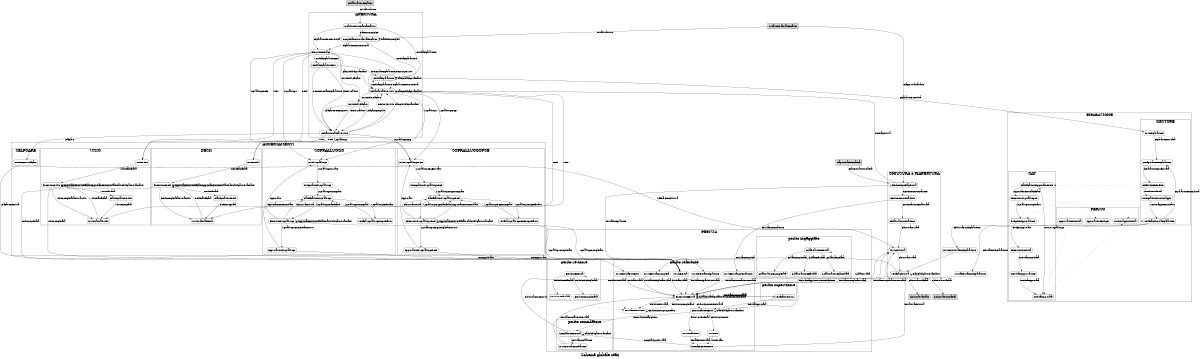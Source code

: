 digraph finite_state_machine {
    rankdir=TD;
    size="8,5"
    fontsize = "24"
    label="Schema globale stati"
    node [shape=box,style=rounded ];
 
subgraph start {
        node [shape = "box" style = "filled" ];
        label = "start";
        InizializzazioneIncarico
        CreazioneManualeIncarico
        RiaperturaAutomatica
}

subgraph end {
        node [shape = "box" style = "filled" ];
        label = "end";
        ChiusuraManuale
        ChiusuraAutomatica
}



subgraph cluster_perizia {
    node [shape=box,style=rounded ];
    label = "PERIZIA";        

subgraph cluster_perito {
    node [shape=box,style=rounded ];
    label = "perito referente";             
    AvvioPerizia
    AvvioPeriziaPostDesk 
    AvvioPeriziaContestazione
    AvvioPeriziaIncompleta
    AvvioPeriziaIntegrazione
    EsecuzionePerizia  
    PeriziaInRevisione
    ComunicazioneEsito
    InvioEmailEsito       
    InvioAtto             
    AttesaRicezioneAtto   

}

subgraph cluster_collaborazione {
    node [shape=box,style=rounded ];
    label = "perito ingaggiato";
    CollaborazionePerizia    
    CollaborazioneRifiutata  
    CollaborazioneCancellata 
    CollaborazioneCompletata 
 
 
}


subgraph cluster_revisione {
    node [shape=box,style=rounded ];
    RevisionePerizia    
    RevisioneRifiutata  
    RevisioneCompletata   label = "perito revisore";

}


subgraph cluster_conciliation {
    node [shape=box,style=rounded ];
    label = "perito conciliatore";
    AvvioPeriziaConciliazione
    ConciliazionePerizia
     
}

subgraph cluster_authority {
    node [shape=box,style=rounded ];
    label = "perito supervisore";
    VerificaAuthority
}



}


subgraph cluster_apertura {
    node [shape=box,style=rounded ];
        label = "APERTURA";
CreazioneAutomaticaIncarico
CompletamentoManualeIncarico
VenditaRiparazione
EsecuzioneTriage
SceltaManualeServizio
VenditaRiparazionePA1
SceltaAutomaticaServizio
InvioLinkSelfCare
}

subgraph cluster_accertamenti {
    node [shape=box,style=rounded ];
    label = "ACCERTAMENTI";
    subgraph cluster_visio {
        node [shape=box,style=rounded ];
        label = "VISIO";
        AvvioVisio
		AvvioManualeVisio
		EsecuzioneVisio
		RiassegnazioneVisio
    }

    subgraph cluster_desk {
    node [shape=box,style=rounded ];
    label = "DESK";
    AvvioDesk
    AvvioManualeDesk
    EsecuzioneDesk
    RiassegnazioneDesk
    }

    subgraph cluster_sopralluogo {
        node [shape=box,style=rounded ];
        label = "SOPRALLUOGO";
	    AvvioSopralluogo
	    AssegnazioneSopralluogo
	    PianificazioneSopralluogo
	    EsecuzioneSopralluogo
        VerificaSopralluogoDopoRifiuto
        ApprovazioneSopralluogo
    }

    subgraph cluster_sopralluogoPce {
        node [shape=box,style=rounded ];
        label = "SOPRALLUOGOPCE";
		AvvioSopralluogoPCE
		AssegnazioneSopralluogoPCE
        PianificazioneSopralluogoPCE
        EsecuzioneSopralluogoPCE
        VerificaSopralluogoPCEDopoRifiuto
        ApprovazioneSopralluogoPCE
    }

    subgraph cluster_selfcare {
        node [shape=box,style=rounded ];
        label = "SELFCARE";
        AvvioAccertSelfCare
    }
}


subgraph cluster_riparazione {
    node [shape=box,style=rounded ];
    label = "RIPARAZIONE";

    subgraph cluster_gestore {
        node [shape=box,style=rounded ];
        label = "GESTORE";
        AvvioRiparazione
        ConfigurazioneRiparazione
        DefinizioneTimeline 
        AssegnazioneMonitoraggio
        VerificaChiusuraRiparazione
    }

    subgraph cluster_perito {
            node [shape=box,style=rounded ];
            label = "PERITO";
            MonitoraggioAttivita
            ApprovazioneBudget
            ApprovazioneAttivita
    }

    subgraph cluster_cat {
        node [shape=box,style=rounded ] ;
        label = "CAT";
        PianificazioneAppuntamentoR
        EsecuzioneSopralluogoR
        BudgetInApprovazione
        EsecuzioneAttivita 
        AttivitaInApprovazione
        AttivitaApprovata
    }
    
}

subgraph cluster_chiusura {
    node [shape=box,style=rounded ];
    label = "CHIUSURA e RIAPERTURA";
    AvvioChiusura
    VerificaChiusura
    SelezioneTipoRiapertura
    GestioneContestazione
    FinalizzaContestazione
}



    InizializzazioneIncarico     -> CreazioneAutomaticaIncarico  [label = "Inizializzazione"];
    CreazioneAutomaticaIncarico  -> CompletamentoManualeIncarico [label = "DatiNonCompleti"];
    CreazioneAutomaticaIncarico  -> VenditaRiparazione           [label = "VenditaRiparazione"];
    CreazioneAutomaticaIncarico  -> EsecuzioneTriage             [label = "RiparazioneNonPrevista"];

    RiaperturaAutomatica       -> SelezioneTipoRiapertura [ label = "RiaperturaAutomatica" ]


    VenditaRiparazione           -> AvvioRiparazione             [label = "RiparazioneVenduta"];
    VenditaRiparazione           -> SceltaManualeServizio        [label = "RiparazioneNonVenduta"];
    VenditaRiparazione           -> VenditaRiparazione           [label = "CampiObbligMancanti"];
    VenditaRiparazionePA1        -> SceltaAutomaticaServizio     [label = "NonInteressatoRiparazione"] ;
    VenditaRiparazionePA1        -> VenditaRiparazione           [label = "InteressatoRiparazione"] ;
    VenditaRiparazionePA1        -> SceltaAutomaticaServizio     [label = "TimerScaduto"] ;
    CompletamentoManualeIncarico -> CompletamentoManualeIncarico [label = "DatiNonCompleti"];
    CompletamentoManualeIncarico -> VenditaRiparazione           [label = "VenditaRiparazione"];
    CompletamentoManualeIncarico -> EsecuzioneTriage             [label = "RiparazioneNonPrevista"];
    CreazioneManualeIncarico     -> CompletamentoManualeIncarico [label = "Inizializzazione"];
    InvioLinkSelfCare            -> SceltaAutomaticaServizio     [label = "SelfCareEseguito"];
    InvioLinkSelfCare            -> SceltaAutomaticaServizio     [label = "SelfCareNonEseguito"];
    InvioLinkSelfCare            -> SceltaAutomaticaServizio     [label = "TimerScaduto"];
    EsecuzioneTriage             -> InvioLinkSelfCare            [label = "InvioLinkSelfCare"];
    EsecuzioneTriage             -> AvvioSopralluogoPCE          [label = "SopralluogoPCE"];
    EsecuzioneTriage             -> VenditaRiparazionePA1        [label = "VenditaRiparazionePA1"];
    EsecuzioneTriage             -> AvvioVisio                   [label = "Visio"];
    EsecuzioneTriage             -> AvvioDesk                    [label = "Desk"];   
    EsecuzioneTriage             -> AvvioSopralluogo             [label = "Sopralluogo"]; 
    EsecuzioneTriage             -> SceltaManualeServizio        [label = "NessunServizio"]  
    EsecuzioneTriage             -> SceltaManualeServizio        [label = "CampiObbligMancanti"] 
    SceltaAutomaticaServizio     -> AvvioSopralluogoPCE          [label = "SopralluogoPCE"];
    SceltaAutomaticaServizio     -> AvvioVisio                   [label = "Visio"];
    SceltaAutomaticaServizio     -> AvvioDesk                    [label = "Desk"];   
    SceltaAutomaticaServizio     -> AvvioSopralluogo             [label = "Sopralluogo"];   
    SceltaAutomaticaServizio     -> AvvioAccertSelfCare          [label = "SelfCare"];   
    SceltaAutomaticaServizio     -> SceltaManualeServizio        [label = "NessunServizio"];   
    SceltaAutomaticaServizio     -> SceltaManualeServizio        [label = "CampiObbligMancanti"];
    SceltaManualeServizio        -> AvvioSopralluogoPCE          [label = "SopralluogoPCE"];
    SceltaManualeServizio        -> AvvioManualeVisio            [label = "Visio"];
    SceltaManualeServizio        -> AvvioManualeDesk             [label = "Desk"];   
    SceltaManualeServizio        -> AvvioSopralluogo             [label = "Sopralluogo"];   
    SceltaManualeServizio        -> InvioLinkSelfCare            [label = "InvioLinkSelfCare"];
    SceltaManualeServizio        -> VenditaRiparazione           [label = "VenditaRiparazione"];
    SceltaManualeServizio        -> SceltaManualeServizio        [label = "CampiObbligMancanti"];

        AvvioVisio	              ->	EsecuzioneVisio	    [ label = "VisioPianificata"];
        EsecuzioneVisio	          ->	RiassegnazioneVisio	[ label = "VisioRifiutata"];
        EsecuzioneVisio	          ->	EsecuzioneVisio	    [ label = "AppuntamentoModificato"];
        EsecuzioneVisio	          ->	EsecuzioneVisio  	[ label = "AppuntamentoAnnullato"];
        EsecuzioneVisio	          ->	AvvioManualeVisio	[ label = "VisioCompletataNuovaVisio"];
        EsecuzioneVisio	          ->	AvvioPerizia	    [ label = "VisioCompletata"];
        EsecuzioneVisio	          ->	EsecuzioneVisio  	[ label = "DatiObbligatoriMancanti"];
        AvvioManualeVisio	      ->	EsecuzioneVisio	    [ label = "VisioPianificata"];
        RiassegnazioneVisio	      ->	AvvioManualeVisio	[ label = "VisioAssegnata"];
 
        AvvioDesk	              ->	EsecuzioneDesk	            [ label = "DeskPianificata"];
        EsecuzioneDesk	          ->	RiassegnazioneDesk	        [ label = "DeskRifiutata"];
        EsecuzioneDesk	          ->	EsecuzioneDesk	            [ label = "AppuntamentoModificato"];
        EsecuzioneDesk	          ->	EsecuzioneDesk  	        [ label = "AppuntamentoAnnullato"];
        EsecuzioneDesk	          ->	AvvioManualeDesk	        [ label = "DeskCompletataNuovaDesk"];
        EsecuzioneDesk	          ->	AvvioPeriziaPostDesk	    [ label = "DeskCompletata"];
        EsecuzioneDesk	          ->	EsecuzioneDesk  	        [ label = "DatiObbligatoriMancanti"];
        AvvioManualeDesk	      ->	EsecuzioneDesk	            [ label = "DeskPianificata"];
        RiassegnazioneDesk	      ->	AvvioManualeDesk	        [ label = "DeskAssegnata"];
 
        AvvioSopralluogo               -> AssegnazioneSopralluogo        [ label = "SopralluogoAvviato"];
        AssegnazioneSopralluogo        -> PianificazioneSopralluogo      [ label = "SopralluogoAssegnato"];
        PianificazioneSopralluogo      -> EsecuzioneSopralluogo          [ label = "SopralluogoPianificato"];
        PianificazioneSopralluogo      -> VerificaSopralluogoDopoRifiuto [ label = "SopralluogoRifiutato"];
        VerificaSopralluogoDopoRifiuto -> PianificazioneSopralluogo      [ label = "SopralluogoAssegnato"];
        EsecuzioneSopralluogo          -> EsecuzioneSopralluogo          [ label = "AppuntamentoModificato"];
        EsecuzioneSopralluogo          -> PianificazioneSopralluogo      [ label = "AppuntamentoAnnullato"];
        EsecuzioneSopralluogo          -> ApprovazioneSopralluogo        [ label = "SopralluogoCompletatoNuovo"];
        ApprovazioneSopralluogo        -> AvvioSopralluogo               [ label = "Approvato"];
        EsecuzioneSopralluogo          -> PianificazioneSopralluogo      [ label = "ChiusuraAttivita"];
        EsecuzioneSopralluogo	       -> EsecuzioneSopralluogo  	     [ label = "DatiObbligatoriMancanti"];
 
       
        AvvioSopralluogoPCE               -> AssegnazioneSopralluogoPCE        [ label = "SopralluogoPCEAvviato"];
        AssegnazioneSopralluogoPCE        -> PianificazioneSopralluogoPCE      [ label = "SopralluogoPCEAssegnato"];
        PianificazioneSopralluogoPCE      -> EsecuzioneSopralluogoPCE          [ label = "SopralluogoPCEPianificato"];
        PianificazioneSopralluogoPCE      -> VerificaSopralluogoPCEDopoRifiuto [ label = "SopralluogoPCERifiutato"];
        VerificaSopralluogoPCEDopoRifiuto -> PianificazioneSopralluogoPCE      [ label = "SopralluogoPCEAssegnato"];
        EsecuzioneSopralluogoPCE          -> EsecuzioneSopralluogoPCE          [ label = "AppuntamentoModificato"];
        EsecuzioneSopralluogoPCE          -> PianificazioneSopralluogoPCE      [ label = "AppuntamentoAnnullato"];
        EsecuzioneSopralluogoPCE          -> ApprovazioneSopralluogoPCE        [ label = "SopralluogoPCECompletatoNuovo"];
        ApprovazioneSopralluogoPCE        -> AvvioSopralluogoPCE               [ label = "Approvato"];
        EsecuzioneSopralluogoPCE          -> PianificazioneSopralluogoPCE      [ label = "ChiusuraAttivita"];       
        EsecuzioneSopralluogoPCE	       -> EsecuzioneSopralluogoPCE  	     [ label = "DatiObbligatoriMancanti"];   

        AvvioAccertSelfCare                -> AvvioPerizia	      [ label = "SelfCareInPerizia"];
        AvvioAccertSelfCare                -> AvvioChiusura       [ label = "SelfCareInChiusura"];
        EsecuzioneSopralluogo              -> AvvioPerizia        [ label = "SoprallugoCompletato"];
        ApprovazioneSopralluogo            -> AvvioPerizia        [ label = "NonApprovato"];
        EsecuzioneSopralluogoPCE           -> AvvioPerizia        [ label = "SoprallugoCompletato"];
        ApprovazioneSopralluogoPCE         -> AvvioPerizia        [ label = "NonApprovato"];
   
        AvvioPerizia               -> EsecuzionePerizia           [ label = "PeriziaAvviata"]   ;
        EsecuzionePerizia          -> EsecuzionePerizia           [ label = "CollabAvviata" ]    ;
         
        EsecuzionePerizia          -> PeriziaInRevisione          [ label = "RevisioneAvviata" ]    ;

        EsecuzionePerizia          -> CollaborazionePerizia       [ label = "CollabAvviata" style ="dotted"]    ;
        CollaborazionePerizia      -> CollaborazioneRifiutata     [ label = "CollabRifiutata"  ] ;
        CollaborazionePerizia      -> CollaborazioneCancellata    [ label = "CollabCancellata" ] ;
        CollaborazionePerizia      -> CollaborazioneCompletata    [ label = "CollabCompletata" ] ;
 
        CollaborazioneRifiutata     -> EsecuzionePerizia  [ style = "dotted"]  
        CollaborazioneCancellata    -> EsecuzionePerizia  [ style = "dotted"]
        CollaborazioneCompletata    -> EsecuzionePerizia  [ style = "dotted"]

        EsecuzionePerizia          -> RevisionePerizia            [ label = "RevisioneAvviata" style ="dotted"]    ;
        RevisionePerizia           -> RevisioneRifiutata          [ label = "RevisioneRifiutata"  ] ;
        RevisionePerizia           -> RevisioneCompletata         [ label = "RevisioneCompletata" ] ;
 
        RevisioneRifiutata         -> PeriziaInRevisione  [ style = "dotted" ] ;
        RevisioneCompletata        -> PeriziaInRevisione  [ style = "dotted" ] ;

        PeriziaInRevisione         -> EsecuzionePerizia    [label = "RevisioniCompletate"]
        PeriziaInRevisione         -> PeriziaInRevisione   [label = "RevisioniNonCompletate"]
        

        EsecuzionePerizia          -> EsecuzionePerizia           [ label = "CollaborazioneNonCompletata"]  ;
        EsecuzionePerizia          -> VerificaAuthority           [ label = "AuthorityNecessaria"]  ;
        EsecuzionePerizia          -> ComunicazioneEsito          [ label = "AuthorityNonNecessaria"]  ;

        VerificaAuthority          -> ComunicazioneEsito          [ label = "PeriziaApprovata"];
        VerificaAuthority          -> EsecuzionePerizia           [ label = "PeriziaNonApprovata"] ;

        ComunicazioneEsito          -> ConciliazionePerizia       [ label = "AccordoNonRaggiunto"] ;
        ComunicazioneEsito          -> AvvioChiusura               [ label = "AccordoRaggiunto-o-NonRichiesto"] ;
        ComunicazioneEsito          -> InvioEmailEsito             [ label = "EsitoScrittoEmail"] ;
        ComunicazioneEsito          -> InvioAtto                   [ label = "EsitoScrittoAtto"] ;
        InvioEmailEsito             -> AttesaRicezioneAtto         [ label = "EmailEsitoInviata"] ;
        InvioAtto                   -> AttesaRicezioneAtto         [ label = "AttoInviato"] ;
        AttesaRicezioneAtto          -> ConciliazionePerizia      [ label = "ConciliazioneAvviata"] ;
        AttesaRicezioneAtto          -> AvvioChiusura              [ label = "ForzaturaChiusura"] ;

        ConciliazionePerizia       -> AvvioChiusura                   [ label = "ChiusuraConAccordo"] ;
        ConciliazionePerizia       -> ConciliazionePerizia           [ label = "DatiObbligatoriMancanti"] ;
        ConciliazionePerizia       -> AvvioPeriziaConciliazione      [ label = "PeriziaConcilazione"]   ;
        AvvioPeriziaConciliazione  -> EsecuzionePerizia              [ label = "PeriziaConcilazioneAvviata"]   ;
        

        ComunicazioneEsito          -> ComunicazioneEsito              [ label = "DatiObbligatoriMancanti"] ;

        AvvioPeriziaPostDesk        -> EsecuzionePerizia   [ label = "PeriziaAvviata"]   ;
        VerificaChiusura            -> EsecuzionePerizia   [ label = "PeriziaIncompletaAvviata"]   ;
 
 comment = "RIPARAZIONE"

        AvvioRiparazione           -> ConfigurazioneRiparazione   [ label = "RiparazioneAvviata" ]  ;
        ConfigurazioneRiparazione  -> DefinizioneTimeline         [ label = "RiparazioneConfigurata" ]  ;
        DefinizioneTimeline        -> AssegnazioneMonitoraggio     [ label = "TimelineDefinita" ]  ;
        AssegnazioneMonitoraggio   -> VerificaChiusuraRiparazione  [ label = "MonitoraggioTerminato" ]  ;

        DefinizioneTimeline        -> PianificazioneAppuntamentoR  [ style = "dotted" ];
        AssegnazioneMonitoraggio   -> MonitoraggioAttivita         [ style = "dotted" ];

         
        PianificazioneAppuntamentoR -> EsecuzioneSopralluogoR       [ label = "AppuntamentoPianificato" ];
        EsecuzioneSopralluogoR      -> ApprovazioneBudget          [ style = "dotted" ];
        EsecuzioneSopralluogoR      -> BudgetInApprovazione         [ label = "SoprallugoCompletato"]
        BudgetInApprovazione        -> EsecuzioneAttivita           [ label = "BudgetApprovato" ] 
        EsecuzioneAttivita          -> AttivitaInApprovazione       [ label = "AttivitaCompletata" ]
        AttivitaInApprovazione      -> AttivitaApprovata            [ label = "AttivitaApprovata" ]
        AttivitaApprovata          -> PianificazioneAppuntamentoR  [ label = "NuovoSopralluogo" ];
        AttivitaApprovata          -> MonitoraggioAttivita        [ style = "dotted" ]  ;

        ApprovazioneBudget         -> BudgetInApprovazione        [ style = "dotted" ]  ;
        ApprovazioneAttivita       -> AttivitaApprovata           [ style = "dotted" ]  ;
        EsecuzioneAttivita         -> AttivitaApprovata           [ style = "dotted" ]  ;

        MonitoraggioAttivita       ->  VerificaChiusuraRiparazione [ style = "dotted" ]  ;

        VerificaChiusuraRiparazione  -> ConfigurazioneRiparazione  [ label = "RiparazioneNonChiusa" ] ;
        VerificaChiusuraRiparazione  -> AvviaPeriziaPostRiparazione [ label = "PeriziaPostRiparazione" ];
        AvviaPeriziaPostRiparazione  -> EsecuzionePerizia          [ label = "PeriziaPostRiparazioneAvviata" ];
        VerificaChiusuraRiparazione  -> AvvioChiusuraPostRiparazione [ label = "ChiusuraPostRiparazione" ];
        AvvioChiusuraPostRiparazione -> VerificaChiusura             [ lable = "ChiusuraAvviata"]

comment = "CHIUSURA"

        AvvioChiusura              -> VerificaChiusura       [ label = "ChiusuraAvviata"]
        VerificaChiusura           -> ChiusuraManuale       [ label = "ChiusuraVerificata"]
        VerificaChiusura           -> ChiusuraAutomatica    [ label = "ChiusuraVerificata"]
        VerificaChiusura           -> VerificaChiusura       [ label = "DatiObbligatoriMancanti"]
        VerificaChiusura           -> AvvioPeriziaIncompleta [ label = "PeriziaIncompleta"]
        AvvioPeriziaIncompleta     -> EsecuzionePerizia       [ label = "PeriziaIncompletaAvviata"]
        

        CreazioneManualeIncarico   ->  SelezioneTipoRiapertura [ label = "RiaperturaManaule" ]
        SelezioneTipoRiapertura    ->  AvvioPeriziaIntegrazione [ label = "PeriziaIntegrazione" ]
        AvvioPeriziaIntegrazione   ->  EsecuzionePerizia          [ label = "PeriziaIntegrazioneAvviata"]

        SelezioneTipoRiapertura    ->  SceltaManualeServizio [ label = "NonRiapertura"]
        SelezioneTipoRiapertura    ->  GestioneContestazione [ label = "GestioneContestazione"]

        GestioneContestazione       -> AvvioPeriziaContestazione [ label = "PeriziaContestazione" ]
        AvvioPeriziaContestazione   -> EsecuzionePerizia         [ label = "PeriziaContestazioneAvviata"]

        GestioneContestazione       -> FinalizzaContestazione [ label = "ContestazioneFinalizzata"]
        FinalizzaContestazione      -> AvvioChiusura          [ label = "ChiusuraAvviata"]
}